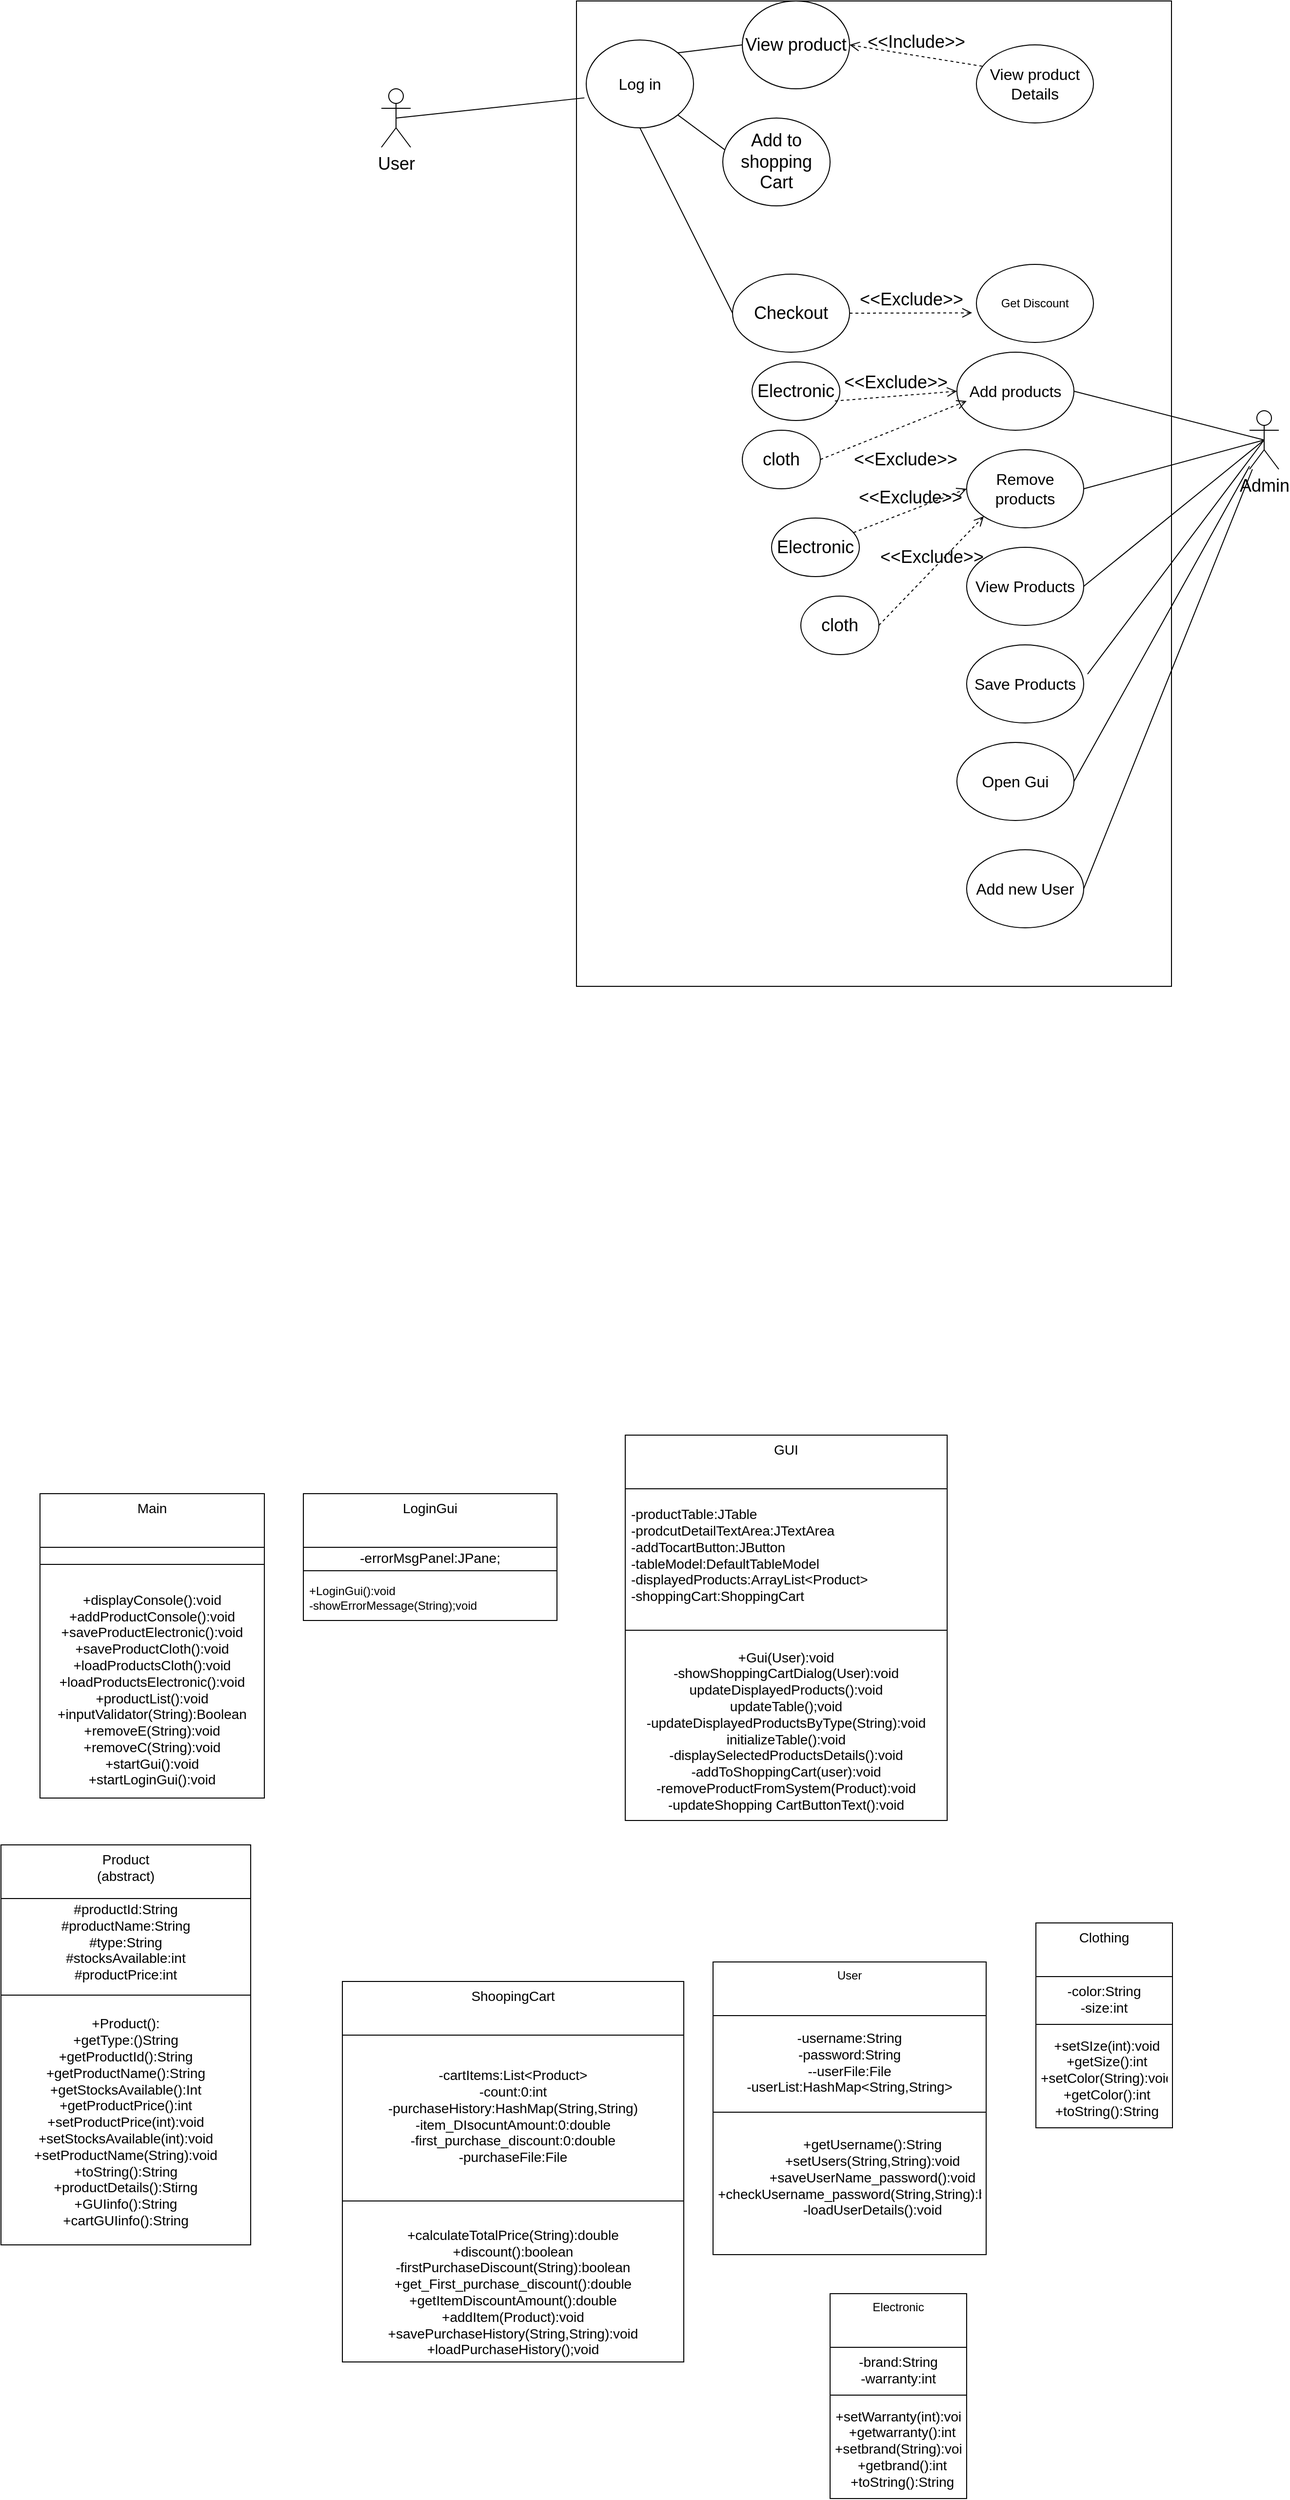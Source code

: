 <mxfile version="22.1.17" type="device">
  <diagram name="Page-1" id="uJUq6BXPc08PM3NtdZKx">
    <mxGraphModel dx="3802" dy="1365" grid="1" gridSize="10" guides="1" tooltips="1" connect="1" arrows="1" fold="1" page="1" pageScale="1" pageWidth="827" pageHeight="1169" math="0" shadow="0">
      <root>
        <mxCell id="0" />
        <mxCell id="1" parent="0" />
        <mxCell id="v71Lh3GxdID8zqXIsN3e-2" value="" style="rounded=0;whiteSpace=wrap;html=1;" vertex="1" parent="1">
          <mxGeometry x="380" y="40" width="610" height="1010" as="geometry" />
        </mxCell>
        <mxCell id="v71Lh3GxdID8zqXIsN3e-3" value="&lt;font style=&quot;font-size: 18px;&quot;&gt;User&lt;/font&gt;" style="shape=umlActor;verticalLabelPosition=bottom;verticalAlign=top;html=1;outlineConnect=0;" vertex="1" parent="1">
          <mxGeometry x="180" y="130" width="30" height="60" as="geometry" />
        </mxCell>
        <mxCell id="v71Lh3GxdID8zqXIsN3e-8" value="&lt;font style=&quot;font-size: 18px;&quot;&gt;Admin&lt;/font&gt;" style="shape=umlActor;verticalLabelPosition=bottom;verticalAlign=top;html=1;outlineConnect=0;" vertex="1" parent="1">
          <mxGeometry x="1070" y="460" width="30" height="60" as="geometry" />
        </mxCell>
        <mxCell id="v71Lh3GxdID8zqXIsN3e-9" value="&lt;font size=&quot;3&quot;&gt;Log in&lt;/font&gt;" style="ellipse;whiteSpace=wrap;html=1;" vertex="1" parent="1">
          <mxGeometry x="390" y="80" width="110" height="90" as="geometry" />
        </mxCell>
        <mxCell id="v71Lh3GxdID8zqXIsN3e-10" value="&lt;font style=&quot;font-size: 18px;&quot;&gt;View product&lt;/font&gt;" style="ellipse;whiteSpace=wrap;html=1;" vertex="1" parent="1">
          <mxGeometry x="550" y="40" width="110" height="90" as="geometry" />
        </mxCell>
        <mxCell id="v71Lh3GxdID8zqXIsN3e-11" value="&lt;font style=&quot;font-size: 18px;&quot;&gt;Add to shopping Cart&lt;/font&gt;" style="ellipse;whiteSpace=wrap;html=1;" vertex="1" parent="1">
          <mxGeometry x="530" y="160" width="110" height="90" as="geometry" />
        </mxCell>
        <mxCell id="v71Lh3GxdID8zqXIsN3e-12" value="&lt;font style=&quot;font-size: 18px;&quot;&gt;Checkout&lt;/font&gt;" style="ellipse;whiteSpace=wrap;html=1;" vertex="1" parent="1">
          <mxGeometry x="540" y="320" width="120" height="80" as="geometry" />
        </mxCell>
        <mxCell id="v71Lh3GxdID8zqXIsN3e-13" value="" style="endArrow=none;html=1;rounded=0;entryX=0.5;entryY=0.5;entryDx=0;entryDy=0;entryPerimeter=0;exitX=-0.017;exitY=0.659;exitDx=0;exitDy=0;exitPerimeter=0;" edge="1" parent="1" source="v71Lh3GxdID8zqXIsN3e-9" target="v71Lh3GxdID8zqXIsN3e-3">
          <mxGeometry width="50" height="50" relative="1" as="geometry">
            <mxPoint x="810" y="350" as="sourcePoint" />
            <mxPoint x="860" y="300" as="targetPoint" />
          </mxGeometry>
        </mxCell>
        <mxCell id="v71Lh3GxdID8zqXIsN3e-14" value="" style="endArrow=none;html=1;rounded=0;entryX=0;entryY=0.5;entryDx=0;entryDy=0;exitX=1;exitY=0;exitDx=0;exitDy=0;" edge="1" parent="1" source="v71Lh3GxdID8zqXIsN3e-9" target="v71Lh3GxdID8zqXIsN3e-10">
          <mxGeometry width="50" height="50" relative="1" as="geometry">
            <mxPoint x="398" y="149" as="sourcePoint" />
            <mxPoint x="205" y="170" as="targetPoint" />
          </mxGeometry>
        </mxCell>
        <mxCell id="v71Lh3GxdID8zqXIsN3e-15" value="" style="endArrow=none;html=1;rounded=0;exitX=1;exitY=1;exitDx=0;exitDy=0;entryX=0.019;entryY=0.362;entryDx=0;entryDy=0;entryPerimeter=0;" edge="1" parent="1" source="v71Lh3GxdID8zqXIsN3e-9" target="v71Lh3GxdID8zqXIsN3e-11">
          <mxGeometry width="50" height="50" relative="1" as="geometry">
            <mxPoint x="810" y="350" as="sourcePoint" />
            <mxPoint x="860" y="300" as="targetPoint" />
          </mxGeometry>
        </mxCell>
        <mxCell id="v71Lh3GxdID8zqXIsN3e-16" value="" style="endArrow=none;html=1;rounded=0;exitX=0;exitY=0.5;exitDx=0;exitDy=0;entryX=0.5;entryY=1;entryDx=0;entryDy=0;" edge="1" parent="1" source="v71Lh3GxdID8zqXIsN3e-12" target="v71Lh3GxdID8zqXIsN3e-9">
          <mxGeometry width="50" height="50" relative="1" as="geometry">
            <mxPoint x="810" y="350" as="sourcePoint" />
            <mxPoint x="860" y="300" as="targetPoint" />
          </mxGeometry>
        </mxCell>
        <mxCell id="v71Lh3GxdID8zqXIsN3e-17" value="&lt;font style=&quot;font-size: 18px;&quot;&gt;&amp;lt;&amp;lt;Include&amp;gt;&amp;gt;&lt;/font&gt;" style="endArrow=open;startArrow=none;endFill=0;startFill=0;endSize=8;html=1;verticalAlign=bottom;dashed=1;labelBackgroundColor=none;rounded=0;entryX=1;entryY=0.5;entryDx=0;entryDy=0;exitX=0.05;exitY=0.274;exitDx=0;exitDy=0;exitPerimeter=0;" edge="1" parent="1" source="v71Lh3GxdID8zqXIsN3e-18" target="v71Lh3GxdID8zqXIsN3e-10">
          <mxGeometry width="160" relative="1" as="geometry">
            <mxPoint x="667" y="80" as="sourcePoint" />
            <mxPoint x="827" y="80" as="targetPoint" />
          </mxGeometry>
        </mxCell>
        <mxCell id="v71Lh3GxdID8zqXIsN3e-18" value="&lt;font size=&quot;3&quot;&gt;View product Details&lt;/font&gt;" style="ellipse;whiteSpace=wrap;html=1;" vertex="1" parent="1">
          <mxGeometry x="790" y="85" width="120" height="80" as="geometry" />
        </mxCell>
        <mxCell id="v71Lh3GxdID8zqXIsN3e-19" value="Get Discount" style="ellipse;whiteSpace=wrap;html=1;" vertex="1" parent="1">
          <mxGeometry x="790" y="310" width="120" height="80" as="geometry" />
        </mxCell>
        <mxCell id="v71Lh3GxdID8zqXIsN3e-22" value="&lt;font style=&quot;font-size: 18px;&quot;&gt;&amp;lt;&amp;lt;Exclude&amp;gt;&amp;gt;&lt;/font&gt;" style="endArrow=open;startArrow=none;endFill=0;startFill=0;endSize=8;html=1;verticalAlign=bottom;dashed=1;labelBackgroundColor=none;rounded=0;entryX=-0.037;entryY=0.621;entryDx=0;entryDy=0;exitX=1;exitY=0.5;exitDx=0;exitDy=0;entryPerimeter=0;" edge="1" parent="1" source="v71Lh3GxdID8zqXIsN3e-12" target="v71Lh3GxdID8zqXIsN3e-19">
          <mxGeometry width="160" relative="1" as="geometry">
            <mxPoint x="746" y="292" as="sourcePoint" />
            <mxPoint x="610" y="270" as="targetPoint" />
          </mxGeometry>
        </mxCell>
        <mxCell id="v71Lh3GxdID8zqXIsN3e-24" value="&lt;font size=&quot;3&quot;&gt;Add products&lt;/font&gt;" style="ellipse;whiteSpace=wrap;html=1;" vertex="1" parent="1">
          <mxGeometry x="770" y="400" width="120" height="80" as="geometry" />
        </mxCell>
        <mxCell id="v71Lh3GxdID8zqXIsN3e-25" value="&lt;font size=&quot;3&quot;&gt;Remove products&lt;/font&gt;" style="ellipse;whiteSpace=wrap;html=1;" vertex="1" parent="1">
          <mxGeometry x="780" y="500" width="120" height="80" as="geometry" />
        </mxCell>
        <mxCell id="v71Lh3GxdID8zqXIsN3e-26" value="&lt;font size=&quot;3&quot;&gt;View Products&lt;/font&gt;" style="ellipse;whiteSpace=wrap;html=1;" vertex="1" parent="1">
          <mxGeometry x="780" y="600" width="120" height="80" as="geometry" />
        </mxCell>
        <mxCell id="v71Lh3GxdID8zqXIsN3e-27" value="&lt;font size=&quot;3&quot;&gt;Save Products&lt;/font&gt;" style="ellipse;whiteSpace=wrap;html=1;" vertex="1" parent="1">
          <mxGeometry x="780" y="700" width="120" height="80" as="geometry" />
        </mxCell>
        <mxCell id="v71Lh3GxdID8zqXIsN3e-28" value="&lt;font size=&quot;3&quot;&gt;Open Gui&lt;/font&gt;" style="ellipse;whiteSpace=wrap;html=1;" vertex="1" parent="1">
          <mxGeometry x="770" y="800" width="120" height="80" as="geometry" />
        </mxCell>
        <mxCell id="v71Lh3GxdID8zqXIsN3e-30" value="" style="endArrow=none;html=1;rounded=0;entryX=1;entryY=0.5;entryDx=0;entryDy=0;exitX=0.5;exitY=0.5;exitDx=0;exitDy=0;exitPerimeter=0;" edge="1" parent="1" source="v71Lh3GxdID8zqXIsN3e-8" target="v71Lh3GxdID8zqXIsN3e-24">
          <mxGeometry width="50" height="50" relative="1" as="geometry">
            <mxPoint x="810" y="580" as="sourcePoint" />
            <mxPoint x="860" y="530" as="targetPoint" />
          </mxGeometry>
        </mxCell>
        <mxCell id="v71Lh3GxdID8zqXIsN3e-31" value="" style="endArrow=none;html=1;rounded=0;entryX=0.5;entryY=0.5;entryDx=0;entryDy=0;entryPerimeter=0;exitX=1;exitY=0.5;exitDx=0;exitDy=0;" edge="1" parent="1" source="v71Lh3GxdID8zqXIsN3e-26" target="v71Lh3GxdID8zqXIsN3e-8">
          <mxGeometry width="50" height="50" relative="1" as="geometry">
            <mxPoint x="810" y="580" as="sourcePoint" />
            <mxPoint x="860" y="530" as="targetPoint" />
          </mxGeometry>
        </mxCell>
        <mxCell id="v71Lh3GxdID8zqXIsN3e-32" value="" style="endArrow=none;html=1;rounded=0;entryX=0.5;entryY=0.5;entryDx=0;entryDy=0;entryPerimeter=0;exitX=1.033;exitY=0.375;exitDx=0;exitDy=0;exitPerimeter=0;" edge="1" parent="1" source="v71Lh3GxdID8zqXIsN3e-27" target="v71Lh3GxdID8zqXIsN3e-8">
          <mxGeometry width="50" height="50" relative="1" as="geometry">
            <mxPoint x="810" y="580" as="sourcePoint" />
            <mxPoint x="860" y="530" as="targetPoint" />
          </mxGeometry>
        </mxCell>
        <mxCell id="v71Lh3GxdID8zqXIsN3e-33" value="" style="endArrow=none;html=1;rounded=0;exitX=1;exitY=0.5;exitDx=0;exitDy=0;" edge="1" parent="1" source="v71Lh3GxdID8zqXIsN3e-28" target="v71Lh3GxdID8zqXIsN3e-8">
          <mxGeometry width="50" height="50" relative="1" as="geometry">
            <mxPoint x="810" y="580" as="sourcePoint" />
            <mxPoint x="860" y="530" as="targetPoint" />
          </mxGeometry>
        </mxCell>
        <mxCell id="v71Lh3GxdID8zqXIsN3e-34" value="&lt;font size=&quot;3&quot;&gt;Add new User&lt;/font&gt;" style="ellipse;whiteSpace=wrap;html=1;" vertex="1" parent="1">
          <mxGeometry x="780" y="910" width="120" height="80" as="geometry" />
        </mxCell>
        <mxCell id="v71Lh3GxdID8zqXIsN3e-35" value="" style="endArrow=none;html=1;rounded=0;exitX=1;exitY=0.5;exitDx=0;exitDy=0;" edge="1" parent="1" source="v71Lh3GxdID8zqXIsN3e-34" target="v71Lh3GxdID8zqXIsN3e-8">
          <mxGeometry width="50" height="50" relative="1" as="geometry">
            <mxPoint x="810" y="830" as="sourcePoint" />
            <mxPoint x="860" y="780" as="targetPoint" />
          </mxGeometry>
        </mxCell>
        <mxCell id="v71Lh3GxdID8zqXIsN3e-36" value="" style="endArrow=none;html=1;rounded=0;entryX=0.5;entryY=0.5;entryDx=0;entryDy=0;entryPerimeter=0;exitX=1;exitY=0.5;exitDx=0;exitDy=0;" edge="1" parent="1" source="v71Lh3GxdID8zqXIsN3e-25" target="v71Lh3GxdID8zqXIsN3e-8">
          <mxGeometry width="50" height="50" relative="1" as="geometry">
            <mxPoint x="810" y="700" as="sourcePoint" />
            <mxPoint x="860" y="650" as="targetPoint" />
          </mxGeometry>
        </mxCell>
        <mxCell id="v71Lh3GxdID8zqXIsN3e-37" value="&lt;font style=&quot;font-size: 18px;&quot;&gt;Electronic&lt;/font&gt;" style="ellipse;whiteSpace=wrap;html=1;" vertex="1" parent="1">
          <mxGeometry x="560" y="410" width="90" height="60" as="geometry" />
        </mxCell>
        <mxCell id="v71Lh3GxdID8zqXIsN3e-38" value="&lt;font style=&quot;font-size: 18px;&quot;&gt;cloth&lt;/font&gt;" style="ellipse;whiteSpace=wrap;html=1;" vertex="1" parent="1">
          <mxGeometry x="550" y="480" width="80" height="60" as="geometry" />
        </mxCell>
        <mxCell id="v71Lh3GxdID8zqXIsN3e-39" value="&lt;font style=&quot;font-size: 18px;&quot;&gt;&amp;lt;&amp;lt;Exclude&amp;gt;&amp;gt;&lt;/font&gt;" style="endArrow=open;startArrow=none;endFill=0;startFill=0;endSize=8;html=1;verticalAlign=bottom;dashed=1;labelBackgroundColor=none;rounded=0;entryX=0;entryY=0.5;entryDx=0;entryDy=0;exitX=0.944;exitY=0.667;exitDx=0;exitDy=0;exitPerimeter=0;" edge="1" parent="1" source="v71Lh3GxdID8zqXIsN3e-37" target="v71Lh3GxdID8zqXIsN3e-24">
          <mxGeometry width="160" relative="1" as="geometry">
            <mxPoint x="690" y="429.38" as="sourcePoint" />
            <mxPoint x="816" y="429.38" as="targetPoint" />
          </mxGeometry>
        </mxCell>
        <mxCell id="v71Lh3GxdID8zqXIsN3e-40" value="&lt;font style=&quot;font-size: 18px;&quot;&gt;&amp;lt;&amp;lt;Exclude&amp;gt;&amp;gt;&lt;/font&gt;" style="endArrow=open;startArrow=none;endFill=0;startFill=0;endSize=8;html=1;verticalAlign=bottom;dashed=1;labelBackgroundColor=none;rounded=0;entryX=0;entryY=0.5;entryDx=0;entryDy=0;exitX=1;exitY=0.5;exitDx=0;exitDy=0;" edge="1" parent="1" source="v71Lh3GxdID8zqXIsN3e-38">
          <mxGeometry x="-0.059" y="-45" width="160" relative="1" as="geometry">
            <mxPoint x="655" y="460" as="sourcePoint" />
            <mxPoint x="780" y="450" as="targetPoint" />
            <mxPoint as="offset" />
          </mxGeometry>
        </mxCell>
        <mxCell id="v71Lh3GxdID8zqXIsN3e-41" value="&lt;font style=&quot;font-size: 18px;&quot;&gt;Electronic&lt;/font&gt;" style="ellipse;whiteSpace=wrap;html=1;" vertex="1" parent="1">
          <mxGeometry x="580" y="570" width="90" height="60" as="geometry" />
        </mxCell>
        <mxCell id="v71Lh3GxdID8zqXIsN3e-42" value="&lt;font style=&quot;font-size: 18px;&quot;&gt;cloth&lt;/font&gt;" style="ellipse;whiteSpace=wrap;html=1;" vertex="1" parent="1">
          <mxGeometry x="610" y="650" width="80" height="60" as="geometry" />
        </mxCell>
        <mxCell id="v71Lh3GxdID8zqXIsN3e-43" value="&lt;font style=&quot;font-size: 18px;&quot;&gt;&amp;lt;&amp;lt;Exclude&amp;gt;&amp;gt;&lt;/font&gt;" style="endArrow=open;startArrow=none;endFill=0;startFill=0;endSize=8;html=1;verticalAlign=bottom;dashed=1;labelBackgroundColor=none;rounded=0;entryX=0;entryY=0.5;entryDx=0;entryDy=0;" edge="1" parent="1" source="v71Lh3GxdID8zqXIsN3e-41" target="v71Lh3GxdID8zqXIsN3e-25">
          <mxGeometry width="160" relative="1" as="geometry">
            <mxPoint x="655" y="460" as="sourcePoint" />
            <mxPoint x="780" y="450" as="targetPoint" />
          </mxGeometry>
        </mxCell>
        <mxCell id="v71Lh3GxdID8zqXIsN3e-45" value="&lt;font style=&quot;font-size: 18px;&quot;&gt;&amp;lt;&amp;lt;Exclude&amp;gt;&amp;gt;&lt;/font&gt;" style="endArrow=open;startArrow=none;endFill=0;startFill=0;endSize=8;html=1;verticalAlign=bottom;dashed=1;labelBackgroundColor=none;rounded=0;entryX=0;entryY=1;entryDx=0;entryDy=0;exitX=1;exitY=0.5;exitDx=0;exitDy=0;" edge="1" parent="1" source="v71Lh3GxdID8zqXIsN3e-42" target="v71Lh3GxdID8zqXIsN3e-25">
          <mxGeometry width="160" relative="1" as="geometry">
            <mxPoint x="665" y="470" as="sourcePoint" />
            <mxPoint x="790" y="460" as="targetPoint" />
          </mxGeometry>
        </mxCell>
        <mxCell id="v71Lh3GxdID8zqXIsN3e-46" value="&lt;font style=&quot;font-size: 14px;&quot;&gt;Main&lt;/font&gt;" style="swimlane;fontStyle=0;align=center;verticalAlign=top;childLayout=stackLayout;horizontal=1;startSize=55;horizontalStack=0;resizeParent=1;resizeParentMax=0;resizeLast=0;collapsible=0;marginBottom=0;html=1;whiteSpace=wrap;" vertex="1" parent="1">
          <mxGeometry x="-170" y="1570" width="230" height="312" as="geometry" />
        </mxCell>
        <mxCell id="v71Lh3GxdID8zqXIsN3e-47" value="" style="line;strokeWidth=1;fillColor=none;align=left;verticalAlign=middle;spacingTop=-1;spacingLeft=3;spacingRight=3;rotatable=0;labelPosition=right;points=[];portConstraint=eastwest;" vertex="1" parent="v71Lh3GxdID8zqXIsN3e-46">
          <mxGeometry y="55" width="230" height="35" as="geometry" />
        </mxCell>
        <mxCell id="v71Lh3GxdID8zqXIsN3e-48" value="&lt;font style=&quot;font-size: 14px;&quot;&gt;+displayConsole():void&lt;br&gt;+addProductConsole():void&lt;br&gt;+saveProductElectronic():void&lt;br&gt;+saveProductCloth():void&lt;br&gt;+loadProductsCloth():void&lt;br&gt;+loadProductsElectronic():void&lt;br&gt;+productList():void&lt;br&gt;+inputValidator(String):Boolean&lt;br&gt;+removeE(String):void&lt;br&gt;+removeC(String):void&lt;br&gt;+startGui():void&lt;br&gt;+startLoginGui():void&lt;br&gt;&lt;/font&gt;" style="text;html=1;strokeColor=none;fillColor=none;align=center;verticalAlign=middle;spacingLeft=4;spacingRight=4;overflow=hidden;rotatable=0;points=[[0,0.5],[1,0.5]];portConstraint=eastwest;whiteSpace=wrap;" vertex="1" parent="v71Lh3GxdID8zqXIsN3e-46">
          <mxGeometry y="90" width="230" height="222" as="geometry" />
        </mxCell>
        <mxCell id="v71Lh3GxdID8zqXIsN3e-49" value="&lt;font style=&quot;font-size: 14px;&quot;&gt;LoginGui&lt;/font&gt;" style="swimlane;fontStyle=0;align=center;verticalAlign=top;childLayout=stackLayout;horizontal=1;startSize=55;horizontalStack=0;resizeParent=1;resizeParentMax=0;resizeLast=0;collapsible=0;marginBottom=0;html=1;whiteSpace=wrap;" vertex="1" parent="1">
          <mxGeometry x="100" y="1570" width="260" height="130" as="geometry" />
        </mxCell>
        <mxCell id="v71Lh3GxdID8zqXIsN3e-50" value="&lt;span style=&quot;font-size: 14px;&quot;&gt;-errorMsgPanel:JPane;&lt;/span&gt;" style="text;html=1;strokeColor=none;fillColor=none;align=center;verticalAlign=middle;spacingLeft=4;spacingRight=4;overflow=hidden;rotatable=0;points=[[0,0.5],[1,0.5]];portConstraint=eastwest;whiteSpace=wrap;" vertex="1" parent="v71Lh3GxdID8zqXIsN3e-49">
          <mxGeometry y="55" width="260" height="20" as="geometry" />
        </mxCell>
        <mxCell id="v71Lh3GxdID8zqXIsN3e-51" value="" style="line;strokeWidth=1;fillColor=none;align=left;verticalAlign=middle;spacingTop=-1;spacingLeft=3;spacingRight=3;rotatable=0;labelPosition=right;points=[];portConstraint=eastwest;" vertex="1" parent="v71Lh3GxdID8zqXIsN3e-49">
          <mxGeometry y="75" width="260" height="8" as="geometry" />
        </mxCell>
        <mxCell id="v71Lh3GxdID8zqXIsN3e-52" value="+LoginGui():void&lt;br&gt;-showErrorMessage(String);void" style="text;html=1;strokeColor=none;fillColor=none;align=left;verticalAlign=middle;spacingLeft=4;spacingRight=4;overflow=hidden;rotatable=0;points=[[0,0.5],[1,0.5]];portConstraint=eastwest;whiteSpace=wrap;" vertex="1" parent="v71Lh3GxdID8zqXIsN3e-49">
          <mxGeometry y="83" width="260" height="47" as="geometry" />
        </mxCell>
        <mxCell id="v71Lh3GxdID8zqXIsN3e-53" value="&lt;font style=&quot;font-size: 14px;&quot;&gt;GUI&lt;/font&gt;" style="swimlane;fontStyle=0;align=center;verticalAlign=top;childLayout=stackLayout;horizontal=1;startSize=55;horizontalStack=0;resizeParent=1;resizeParentMax=0;resizeLast=0;collapsible=0;marginBottom=0;html=1;whiteSpace=wrap;" vertex="1" parent="1">
          <mxGeometry x="430" y="1510" width="330" height="395" as="geometry" />
        </mxCell>
        <mxCell id="v71Lh3GxdID8zqXIsN3e-54" value="&lt;span style=&quot;font-size: 14px;&quot;&gt;-productTable:JTable&lt;br&gt;-prodcutDetailTextArea:JTextArea&lt;br&gt;-addTocartButton:JButton&lt;br&gt;-tableModel:DefaultTableModel&lt;br&gt;-displayedProducts:ArrayList&amp;lt;Product&amp;gt;&lt;br&gt;-shoppingCart:ShoppingCart&lt;br&gt;&lt;/span&gt;" style="text;html=1;strokeColor=none;fillColor=none;align=left;verticalAlign=middle;spacingLeft=4;spacingRight=4;overflow=hidden;rotatable=0;points=[[0,0.5],[1,0.5]];portConstraint=eastwest;whiteSpace=wrap;" vertex="1" parent="v71Lh3GxdID8zqXIsN3e-53">
          <mxGeometry y="55" width="330" height="135" as="geometry" />
        </mxCell>
        <mxCell id="v71Lh3GxdID8zqXIsN3e-55" value="" style="line;strokeWidth=1;fillColor=none;align=left;verticalAlign=middle;spacingTop=-1;spacingLeft=3;spacingRight=3;rotatable=0;labelPosition=right;points=[];portConstraint=eastwest;" vertex="1" parent="v71Lh3GxdID8zqXIsN3e-53">
          <mxGeometry y="190" width="330" height="20" as="geometry" />
        </mxCell>
        <mxCell id="v71Lh3GxdID8zqXIsN3e-56" value="&lt;font style=&quot;font-size: 14px;&quot;&gt;+Gui(User):void&lt;br&gt;-showShoppingCartDialog(User):void&lt;br&gt;updateDisplayedProducts():void&lt;br&gt;updateTable();void&lt;br&gt;-updateDisplayedProductsByType(String):void&lt;br&gt;initializeTable():void&lt;br&gt;-displaySelectedProductsDetails():void&lt;br&gt;-addToShoppingCart(user):void&lt;br&gt;-removeProductFromSystem(Product):void&lt;br&gt;-updateShopping CartButtonText():void&lt;br&gt;&lt;/font&gt;" style="text;html=1;strokeColor=none;fillColor=none;align=center;verticalAlign=middle;spacingLeft=4;spacingRight=4;overflow=hidden;rotatable=0;points=[[0,0.5],[1,0.5]];portConstraint=eastwest;whiteSpace=wrap;" vertex="1" parent="v71Lh3GxdID8zqXIsN3e-53">
          <mxGeometry y="210" width="330" height="185" as="geometry" />
        </mxCell>
        <mxCell id="v71Lh3GxdID8zqXIsN3e-57" value="&lt;font style=&quot;font-size: 14px;&quot;&gt;Product&lt;br&gt;(abstract)&lt;/font&gt;" style="swimlane;fontStyle=0;align=center;verticalAlign=top;childLayout=stackLayout;horizontal=1;startSize=55;horizontalStack=0;resizeParent=1;resizeParentMax=0;resizeLast=0;collapsible=0;marginBottom=0;html=1;whiteSpace=wrap;" vertex="1" parent="1">
          <mxGeometry x="-210" y="1930" width="256" height="410" as="geometry" />
        </mxCell>
        <mxCell id="v71Lh3GxdID8zqXIsN3e-58" value="&lt;span style=&quot;font-size: 14px;&quot;&gt;#productId:String&lt;br&gt;#productName:String&lt;br&gt;#type:String&lt;br&gt;#stocksAvailable:int&lt;br&gt;#productPrice:int&lt;br&gt;&lt;br&gt;&lt;/span&gt;" style="text;html=1;strokeColor=none;fillColor=none;align=center;verticalAlign=middle;spacingLeft=4;spacingRight=4;overflow=hidden;rotatable=0;points=[[0,0.5],[1,0.5]];portConstraint=eastwest;whiteSpace=wrap;" vertex="1" parent="v71Lh3GxdID8zqXIsN3e-57">
          <mxGeometry y="55" width="256" height="95" as="geometry" />
        </mxCell>
        <mxCell id="v71Lh3GxdID8zqXIsN3e-59" value="" style="line;strokeWidth=1;fillColor=none;align=left;verticalAlign=middle;spacingTop=-1;spacingLeft=3;spacingRight=3;rotatable=0;labelPosition=right;points=[];portConstraint=eastwest;" vertex="1" parent="v71Lh3GxdID8zqXIsN3e-57">
          <mxGeometry y="150" width="256" height="8" as="geometry" />
        </mxCell>
        <mxCell id="v71Lh3GxdID8zqXIsN3e-60" value="&lt;span style=&quot;font-size: 14px;&quot;&gt;+Product():&lt;br&gt;+getType:()String&lt;br&gt;+getProductId():String&lt;br&gt;+getProductName():String&lt;br&gt;+getStocksAvailable():Int&lt;br&gt;+getProductPrice():int&lt;br&gt;+setProductPrice(int):void&lt;br&gt;+setStocksAvailable(int):void&lt;br&gt;+setProductName(String):void&lt;br&gt;+toString():String&lt;br&gt;+productDetails():Stirng&lt;br&gt;+GUIinfo():String&lt;br&gt;+cartGUIinfo():String&lt;br&gt;&lt;/span&gt;" style="text;html=1;strokeColor=none;fillColor=none;align=center;verticalAlign=middle;spacingLeft=4;spacingRight=4;overflow=hidden;rotatable=0;points=[[0,0.5],[1,0.5]];portConstraint=eastwest;whiteSpace=wrap;" vertex="1" parent="v71Lh3GxdID8zqXIsN3e-57">
          <mxGeometry y="158" width="256" height="252" as="geometry" />
        </mxCell>
        <mxCell id="v71Lh3GxdID8zqXIsN3e-61" value="&lt;span style=&quot;font-size: 14px;&quot;&gt;ShoopingCart&lt;br&gt;&lt;br&gt;&lt;/span&gt;" style="swimlane;fontStyle=0;align=center;verticalAlign=top;childLayout=stackLayout;horizontal=1;startSize=55;horizontalStack=0;resizeParent=1;resizeParentMax=0;resizeLast=0;collapsible=0;marginBottom=0;html=1;whiteSpace=wrap;" vertex="1" parent="1">
          <mxGeometry x="140" y="2070" width="350" height="390" as="geometry" />
        </mxCell>
        <mxCell id="v71Lh3GxdID8zqXIsN3e-62" value="&lt;font style=&quot;font-size: 14px;&quot;&gt;-cartItems:List&amp;lt;Product&amp;gt;&lt;br&gt;-count:0:int&lt;br&gt;-purchaseHistory:HashMap(String,String)&lt;br&gt;-item_DIsocuntAmount:0:double&lt;br&gt;-first_purchase_discount:0:double&lt;br&gt;-purchaseFile:File&lt;/font&gt;" style="text;html=1;strokeColor=none;fillColor=none;align=center;verticalAlign=middle;spacingLeft=4;spacingRight=4;overflow=hidden;rotatable=0;points=[[0,0.5],[1,0.5]];portConstraint=eastwest;whiteSpace=wrap;" vertex="1" parent="v71Lh3GxdID8zqXIsN3e-61">
          <mxGeometry y="55" width="350" height="165" as="geometry" />
        </mxCell>
        <mxCell id="v71Lh3GxdID8zqXIsN3e-63" value="" style="line;strokeWidth=1;fillColor=none;align=left;verticalAlign=middle;spacingTop=-1;spacingLeft=3;spacingRight=3;rotatable=0;labelPosition=right;points=[];portConstraint=eastwest;" vertex="1" parent="v71Lh3GxdID8zqXIsN3e-61">
          <mxGeometry y="220" width="350" height="10" as="geometry" />
        </mxCell>
        <mxCell id="v71Lh3GxdID8zqXIsN3e-64" value="&lt;font style=&quot;font-size: 14px;&quot;&gt;&lt;br&gt;+calculateTotalPrice(String):double&lt;br&gt;+discount():boolean&lt;br&gt;-firstPurchaseDiscount(String):boolean&lt;br&gt;+get_First_purchase_discount():double&lt;br&gt;+getItemDiscountAmount():double&lt;br&gt;+addItem(Product):void&lt;br&gt;+savePurchaseHistory(String,String):void&lt;br&gt;+loadPurchaseHistory();void&lt;/font&gt;" style="text;html=1;strokeColor=none;fillColor=none;align=center;verticalAlign=middle;spacingLeft=4;spacingRight=4;overflow=hidden;rotatable=0;points=[[0,0.5],[1,0.5]];portConstraint=eastwest;whiteSpace=wrap;" vertex="1" parent="v71Lh3GxdID8zqXIsN3e-61">
          <mxGeometry y="230" width="350" height="160" as="geometry" />
        </mxCell>
        <mxCell id="v71Lh3GxdID8zqXIsN3e-65" value="User" style="swimlane;fontStyle=0;align=center;verticalAlign=top;childLayout=stackLayout;horizontal=1;startSize=55;horizontalStack=0;resizeParent=1;resizeParentMax=0;resizeLast=0;collapsible=0;marginBottom=0;html=1;whiteSpace=wrap;" vertex="1" parent="1">
          <mxGeometry x="520" y="2050" width="280" height="300" as="geometry" />
        </mxCell>
        <mxCell id="v71Lh3GxdID8zqXIsN3e-66" value="&lt;font style=&quot;font-size: 14px;&quot;&gt;-username:String&lt;br&gt;-password:String&lt;br&gt;--userFile:File&lt;br&gt;-userList:HashMap&amp;lt;String,String&amp;gt;&lt;br&gt;&lt;/font&gt;" style="text;html=1;strokeColor=none;fillColor=none;align=center;verticalAlign=middle;spacingLeft=4;spacingRight=4;overflow=hidden;rotatable=0;points=[[0,0.5],[1,0.5]];portConstraint=eastwest;whiteSpace=wrap;" vertex="1" parent="v71Lh3GxdID8zqXIsN3e-65">
          <mxGeometry y="55" width="280" height="95" as="geometry" />
        </mxCell>
        <mxCell id="v71Lh3GxdID8zqXIsN3e-67" value="" style="line;strokeWidth=1;fillColor=none;align=left;verticalAlign=middle;spacingTop=-1;spacingLeft=3;spacingRight=3;rotatable=0;labelPosition=right;points=[];portConstraint=eastwest;" vertex="1" parent="v71Lh3GxdID8zqXIsN3e-65">
          <mxGeometry y="150" width="280" height="8" as="geometry" />
        </mxCell>
        <mxCell id="v71Lh3GxdID8zqXIsN3e-68" value="&lt;font style=&quot;font-size: 14px;&quot;&gt;+getUsername():String&lt;br&gt;+setUsers(String,String):void&lt;br&gt;+saveUserName_password():void&lt;br&gt;+checkUsername_password(String,String):boolean&lt;br&gt;-loadUserDetails():void&lt;br&gt;&lt;br&gt;&lt;/font&gt;" style="text;html=1;strokeColor=none;fillColor=none;align=center;verticalAlign=middle;spacingLeft=4;spacingRight=4;overflow=hidden;rotatable=0;points=[[0,0.5],[1,0.5]];portConstraint=eastwest;whiteSpace=wrap;" vertex="1" parent="v71Lh3GxdID8zqXIsN3e-65">
          <mxGeometry y="158" width="280" height="142" as="geometry" />
        </mxCell>
        <mxCell id="v71Lh3GxdID8zqXIsN3e-69" value="&lt;font style=&quot;font-size: 14px;&quot;&gt;Clothing&lt;/font&gt;" style="swimlane;fontStyle=0;align=center;verticalAlign=top;childLayout=stackLayout;horizontal=1;startSize=55;horizontalStack=0;resizeParent=1;resizeParentMax=0;resizeLast=0;collapsible=0;marginBottom=0;html=1;whiteSpace=wrap;" vertex="1" parent="1">
          <mxGeometry x="851" y="2010" width="140" height="210" as="geometry" />
        </mxCell>
        <mxCell id="v71Lh3GxdID8zqXIsN3e-70" value="&lt;font style=&quot;font-size: 14px;&quot;&gt;-color:String&lt;br&gt;-size:int&lt;/font&gt;" style="text;html=1;strokeColor=none;fillColor=none;align=center;verticalAlign=middle;spacingLeft=4;spacingRight=4;overflow=hidden;rotatable=0;points=[[0,0.5],[1,0.5]];portConstraint=eastwest;whiteSpace=wrap;" vertex="1" parent="v71Lh3GxdID8zqXIsN3e-69">
          <mxGeometry y="55" width="140" height="45" as="geometry" />
        </mxCell>
        <mxCell id="v71Lh3GxdID8zqXIsN3e-71" value="" style="line;strokeWidth=1;fillColor=none;align=left;verticalAlign=middle;spacingTop=-1;spacingLeft=3;spacingRight=3;rotatable=0;labelPosition=right;points=[];portConstraint=eastwest;" vertex="1" parent="v71Lh3GxdID8zqXIsN3e-69">
          <mxGeometry y="100" width="140" height="8" as="geometry" />
        </mxCell>
        <mxCell id="v71Lh3GxdID8zqXIsN3e-72" value="&lt;font style=&quot;font-size: 14px;&quot;&gt;+setSIze(int):void&lt;br&gt;+getSize():int&lt;br&gt;+setColor(String):void&lt;br&gt;+getColor():int&lt;br&gt;+toString():String&lt;/font&gt;" style="text;html=1;strokeColor=none;fillColor=none;align=center;verticalAlign=middle;spacingLeft=4;spacingRight=4;overflow=hidden;rotatable=0;points=[[0,0.5],[1,0.5]];portConstraint=eastwest;whiteSpace=wrap;" vertex="1" parent="v71Lh3GxdID8zqXIsN3e-69">
          <mxGeometry y="108" width="140" height="102" as="geometry" />
        </mxCell>
        <mxCell id="v71Lh3GxdID8zqXIsN3e-73" value="Electronic" style="swimlane;fontStyle=0;align=center;verticalAlign=top;childLayout=stackLayout;horizontal=1;startSize=55;horizontalStack=0;resizeParent=1;resizeParentMax=0;resizeLast=0;collapsible=0;marginBottom=0;html=1;whiteSpace=wrap;" vertex="1" parent="1">
          <mxGeometry x="640" y="2390" width="140" height="210" as="geometry" />
        </mxCell>
        <mxCell id="v71Lh3GxdID8zqXIsN3e-74" value="&lt;font style=&quot;font-size: 14px;&quot;&gt;-brand:String&lt;br&gt;-warranty:int&lt;/font&gt;" style="text;html=1;strokeColor=none;fillColor=none;align=center;verticalAlign=middle;spacingLeft=4;spacingRight=4;overflow=hidden;rotatable=0;points=[[0,0.5],[1,0.5]];portConstraint=eastwest;whiteSpace=wrap;" vertex="1" parent="v71Lh3GxdID8zqXIsN3e-73">
          <mxGeometry y="55" width="140" height="45" as="geometry" />
        </mxCell>
        <mxCell id="v71Lh3GxdID8zqXIsN3e-75" value="" style="line;strokeWidth=1;fillColor=none;align=left;verticalAlign=middle;spacingTop=-1;spacingLeft=3;spacingRight=3;rotatable=0;labelPosition=right;points=[];portConstraint=eastwest;" vertex="1" parent="v71Lh3GxdID8zqXIsN3e-73">
          <mxGeometry y="100" width="140" height="8" as="geometry" />
        </mxCell>
        <mxCell id="v71Lh3GxdID8zqXIsN3e-76" value="&lt;font style=&quot;font-size: 14px;&quot;&gt;+setWarranty(int):void&lt;br&gt;+getwarranty():int&lt;br&gt;+setbrand(String):void&lt;br&gt;+getbrand():int&lt;br&gt;+toString():String&lt;/font&gt;" style="text;html=1;strokeColor=none;fillColor=none;align=center;verticalAlign=middle;spacingLeft=4;spacingRight=4;overflow=hidden;rotatable=0;points=[[0,0.5],[1,0.5]];portConstraint=eastwest;whiteSpace=wrap;" vertex="1" parent="v71Lh3GxdID8zqXIsN3e-73">
          <mxGeometry y="108" width="140" height="102" as="geometry" />
        </mxCell>
      </root>
    </mxGraphModel>
  </diagram>
</mxfile>
